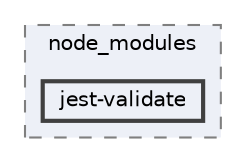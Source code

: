 digraph "pkiclassroomrescheduler/src/main/frontend/node_modules/jest-validate"
{
 // LATEX_PDF_SIZE
  bgcolor="transparent";
  edge [fontname=Helvetica,fontsize=10,labelfontname=Helvetica,labelfontsize=10];
  node [fontname=Helvetica,fontsize=10,shape=box,height=0.2,width=0.4];
  compound=true
  subgraph clusterdir_72953eda66ccb3a2722c28e1c3e6c23b {
    graph [ bgcolor="#edf0f7", pencolor="grey50", label="node_modules", fontname=Helvetica,fontsize=10 style="filled,dashed", URL="dir_72953eda66ccb3a2722c28e1c3e6c23b.html",tooltip=""]
  dir_d22ef51858647b67f7551520d274b8be [label="jest-validate", fillcolor="#edf0f7", color="grey25", style="filled,bold", URL="dir_d22ef51858647b67f7551520d274b8be.html",tooltip=""];
  }
}
